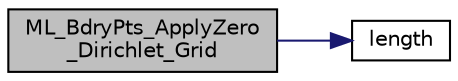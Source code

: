 digraph "ML_BdryPts_ApplyZero_Dirichlet_Grid"
{
  edge [fontname="Helvetica",fontsize="10",labelfontname="Helvetica",labelfontsize="10"];
  node [fontname="Helvetica",fontsize="10",shape=record];
  rankdir="LR";
  Node3 [label="ML_BdryPts_ApplyZero\l_Dirichlet_Grid",height=0.2,width=0.4,color="black", fillcolor="grey75", style="filled", fontcolor="black"];
  Node3 -> Node4 [color="midnightblue",fontsize="10",style="solid",fontname="Helvetica"];
  Node4 [label="length",height=0.2,width=0.4,color="black", fillcolor="white", style="filled",URL="$db/d34/_k_i_n_set_options_8m.html#a5e0258c639a26425f868c8129a9a0329"];
}
